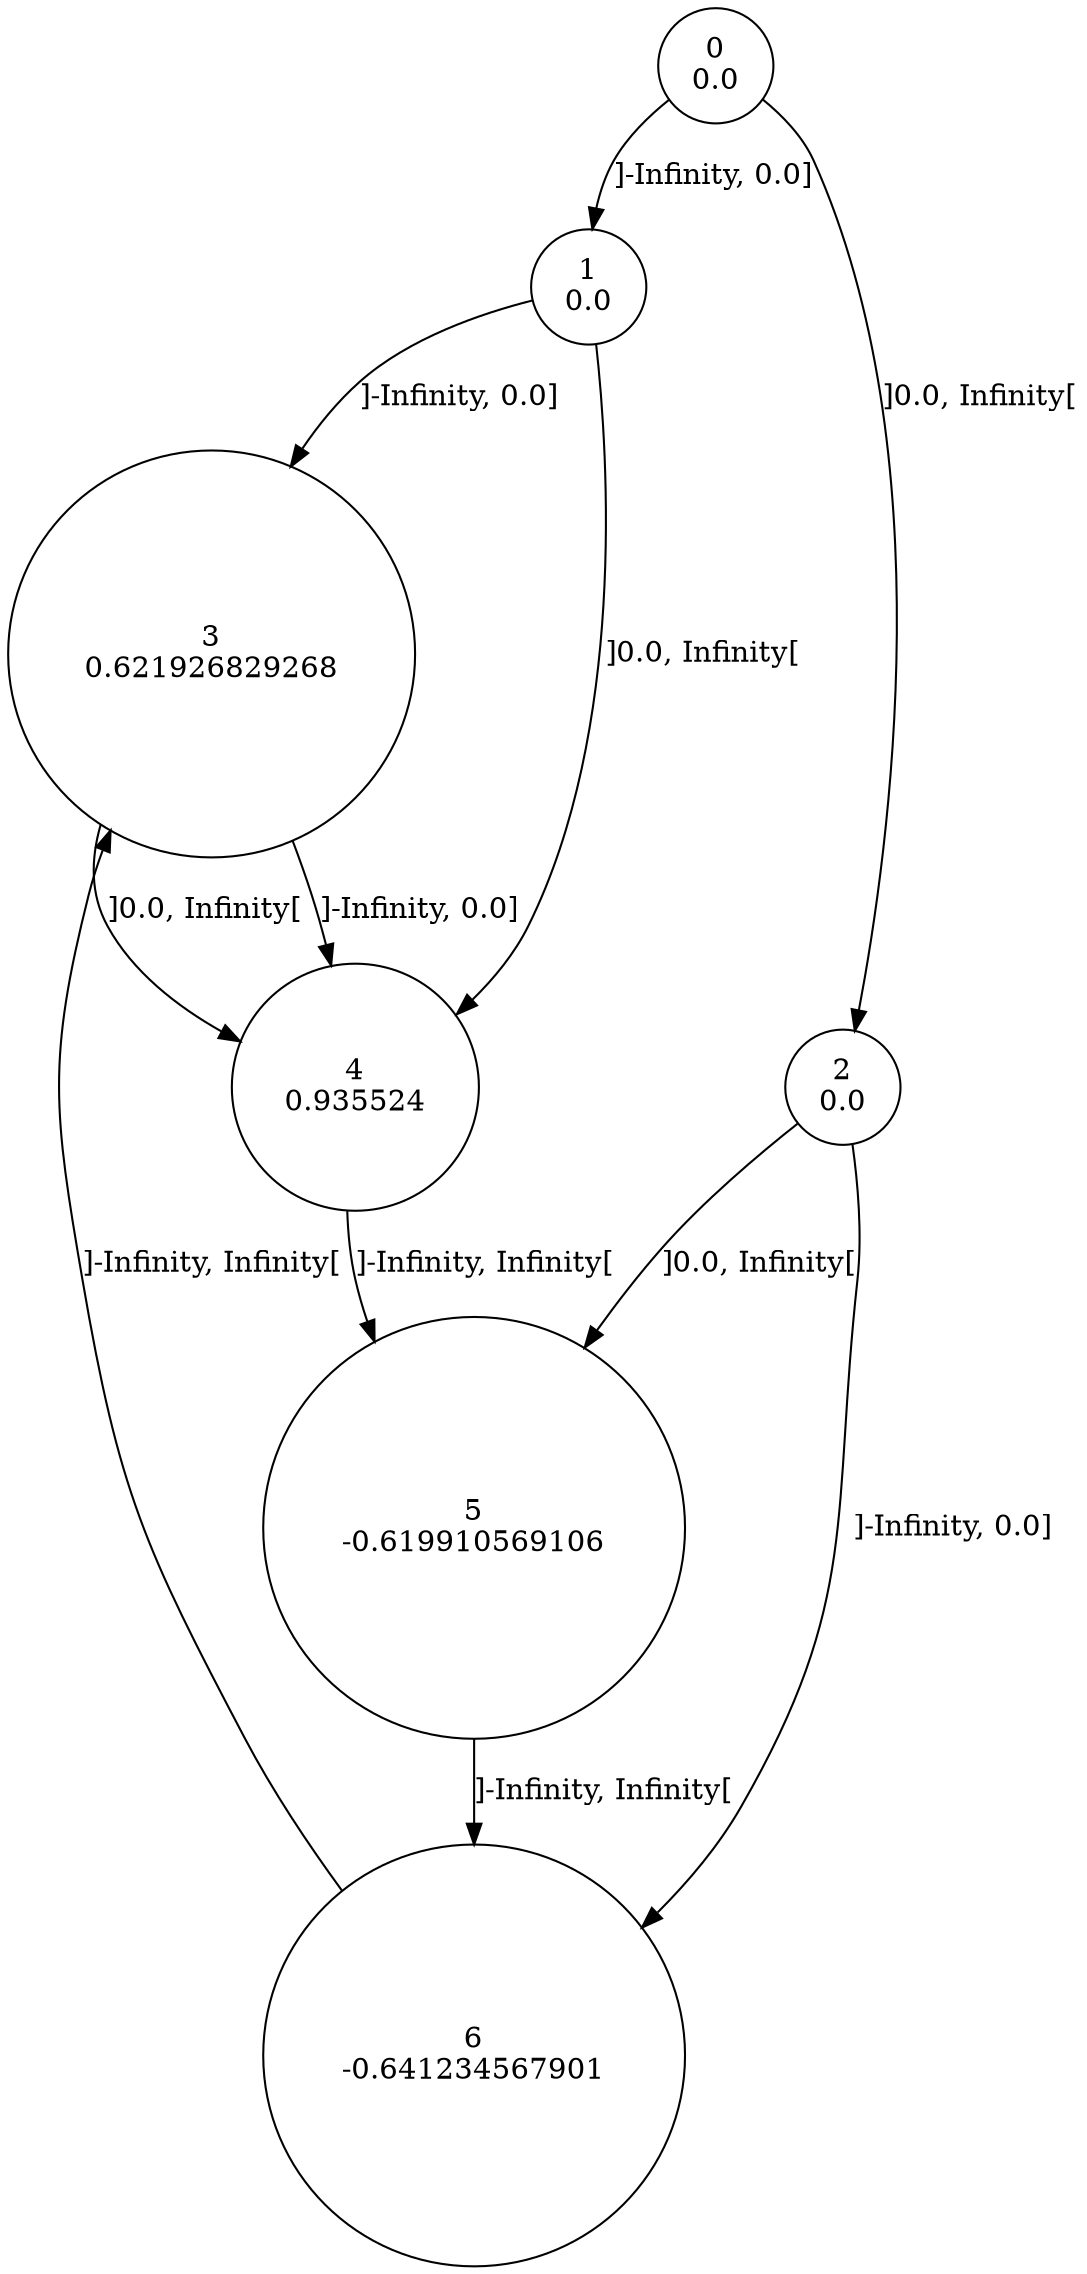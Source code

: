 digraph a {
0 [shape=circle, label="0\n0.0"];
	0 -> 1 [label="]-Infinity, 0.0]"];
	0 -> 2 [label="]0.0, Infinity["];
1 [shape=circle, label="1\n0.0"];
	1 -> 3 [label="]-Infinity, 0.0]"];
	1 -> 4 [label="]0.0, Infinity["];
2 [shape=circle, label="2\n0.0"];
	2 -> 6 [label="]-Infinity, 0.0]"];
	2 -> 5 [label="]0.0, Infinity["];
3 [shape=circle, label="3\n0.621926829268"];
	3 -> 4 [label="]-Infinity, 0.0]"];
	3 -> 4 [label="]0.0, Infinity["];
4 [shape=circle, label="4\n0.935524"];
	4 -> 5 [label="]-Infinity, Infinity["];
5 [shape=circle, label="5\n-0.619910569106"];
	5 -> 6 [label="]-Infinity, Infinity["];
6 [shape=circle, label="6\n-0.641234567901"];
	6 -> 3 [label="]-Infinity, Infinity["];
}